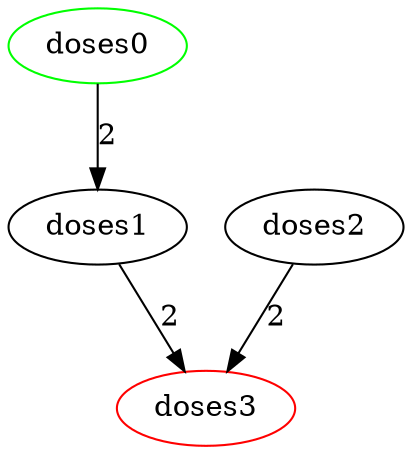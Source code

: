 digraph{
0 [label="doses0"color = "black"];
0->1 [label="2"];
1 [label="doses1"color = "black"];
1->3 [label="2"];
2 [label="doses2"color = "black"];
2->3 [label="2"];
3 [label="doses3"color = "red"];
0 [label = "doses0"color = "green"];
}